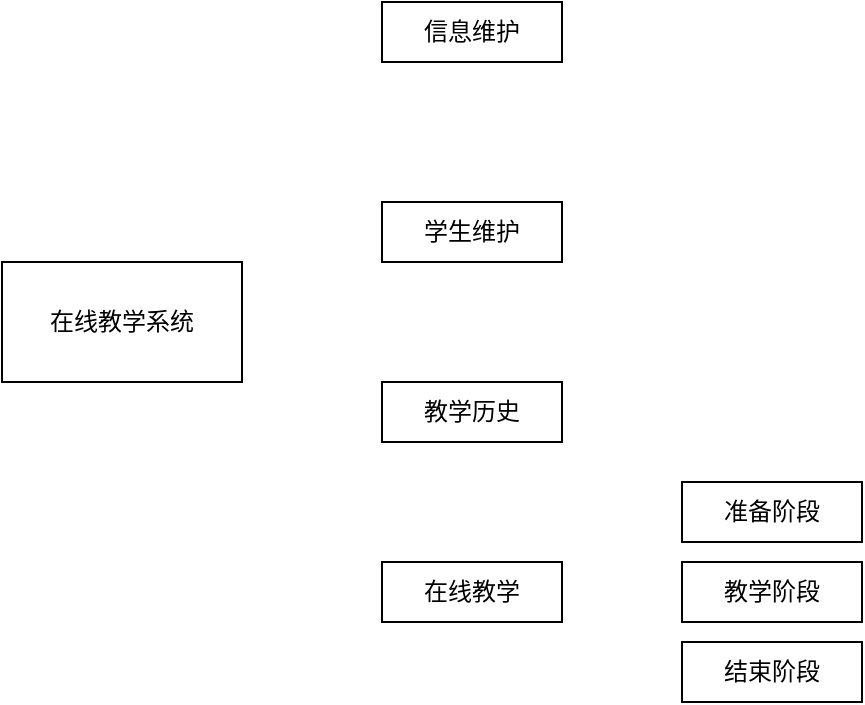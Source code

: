 <mxfile version="17.4.5" type="github">
  <diagram id="Ah3u9-YwMM3J3fxS9JHa" name="Page-1">
    <mxGraphModel dx="886" dy="589" grid="1" gridSize="10" guides="1" tooltips="1" connect="1" arrows="1" fold="1" page="1" pageScale="1" pageWidth="827" pageHeight="1169" math="0" shadow="0">
      <root>
        <mxCell id="0" />
        <mxCell id="1" parent="0" />
        <mxCell id="0eeVL74wy0feNlC6x5A--1" value="在线教学系统" style="rounded=0;whiteSpace=wrap;html=1;" vertex="1" parent="1">
          <mxGeometry x="10" y="220" width="120" height="60" as="geometry" />
        </mxCell>
        <mxCell id="0eeVL74wy0feNlC6x5A--2" value="信息维护" style="rounded=0;whiteSpace=wrap;html=1;" vertex="1" parent="1">
          <mxGeometry x="200" y="90" width="90" height="30" as="geometry" />
        </mxCell>
        <mxCell id="0eeVL74wy0feNlC6x5A--3" value="学生维护" style="rounded=0;whiteSpace=wrap;html=1;" vertex="1" parent="1">
          <mxGeometry x="200" y="190" width="90" height="30" as="geometry" />
        </mxCell>
        <mxCell id="0eeVL74wy0feNlC6x5A--4" value="教学历史" style="rounded=0;whiteSpace=wrap;html=1;" vertex="1" parent="1">
          <mxGeometry x="200" y="280" width="90" height="30" as="geometry" />
        </mxCell>
        <mxCell id="0eeVL74wy0feNlC6x5A--5" value="在线教学" style="rounded=0;whiteSpace=wrap;html=1;" vertex="1" parent="1">
          <mxGeometry x="200" y="370" width="90" height="30" as="geometry" />
        </mxCell>
        <mxCell id="0eeVL74wy0feNlC6x5A--6" value="准备阶段" style="rounded=0;whiteSpace=wrap;html=1;" vertex="1" parent="1">
          <mxGeometry x="350" y="330" width="90" height="30" as="geometry" />
        </mxCell>
        <mxCell id="0eeVL74wy0feNlC6x5A--7" value="教学阶段" style="rounded=0;whiteSpace=wrap;html=1;" vertex="1" parent="1">
          <mxGeometry x="350" y="370" width="90" height="30" as="geometry" />
        </mxCell>
        <mxCell id="0eeVL74wy0feNlC6x5A--8" value="结束阶段" style="rounded=0;whiteSpace=wrap;html=1;" vertex="1" parent="1">
          <mxGeometry x="350" y="410" width="90" height="30" as="geometry" />
        </mxCell>
      </root>
    </mxGraphModel>
  </diagram>
</mxfile>
